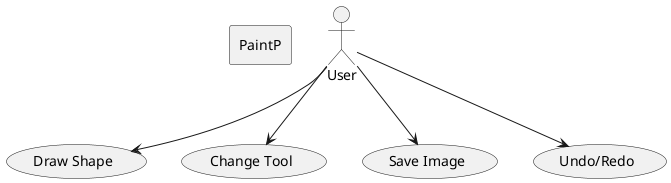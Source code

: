 @startuml
actor User
User --> (Draw Shape)
User --> (Change Tool)
User --> (Save Image)
User --> (Undo/Redo)

rectangle PaintP {
  (Draw Shape)
  (Change Tool)
  (Save Image)
  (Undo/Redo)

}
@enduml
